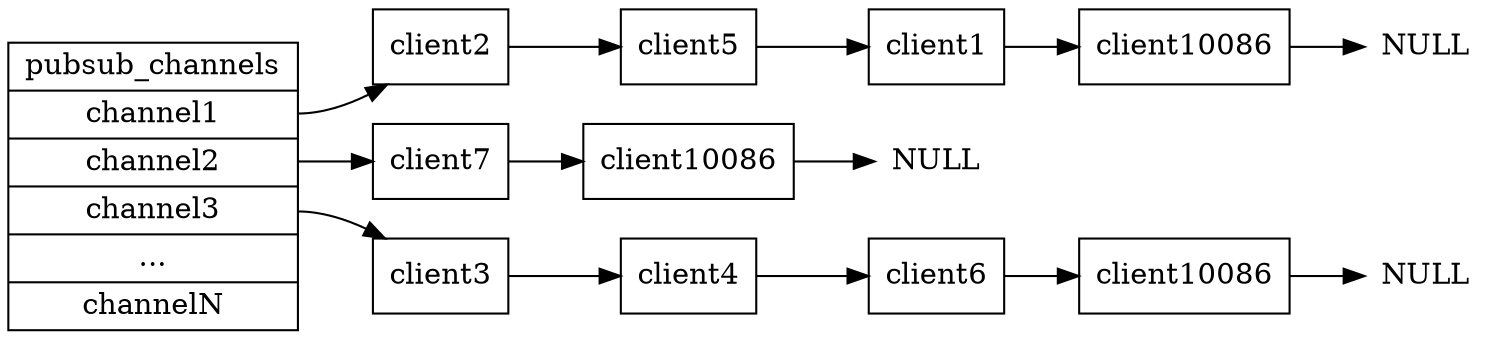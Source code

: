digraph new_subscribe {

    rankdir = LR;

    node [shape = record];

    // keys

    pubsub [label = "pubsub_channels |<channel1> channel1 |<channel2> channel2 |<channel3> channel3 | ... |<channelN> channelN"];

    // clients blocking for channel1
    client1 [label = "client1"];
    client5 [label = "client5"];
    client2 [label = "client2"];
    client10086 [label = "client10086"];
    client10086_1 [label = "client10086"];
    client10086_2 [label = "client10086"];
    null_1 [label = "NULL", shape = plaintext];
    null_2 [label = "NULL", shape = plaintext];
    null_3 [label = "NULL", shape = plaintext];
    
    pubsub:channel1 -> client2;
    client2 -> client5;
    client5 -> client1;
    client1 -> client10086;
    client10086 -> null_1;

    // clients blocking for channel2
    client7 [label = "client7"];

    pubsub:channel2 -> client7;
    client7 -> client10086_1;
    client10086_1 -> null_2;

    // channel

    client3 [label = "client3"];
    client4 [label = "client4"];
    client6 [label = "client6"];

    pubsub:channel3 -> client3;
    client3 -> client4;
    client4 -> client6;
    client6 -> client10086_2;
    client10086_2 -> null_3;
}
